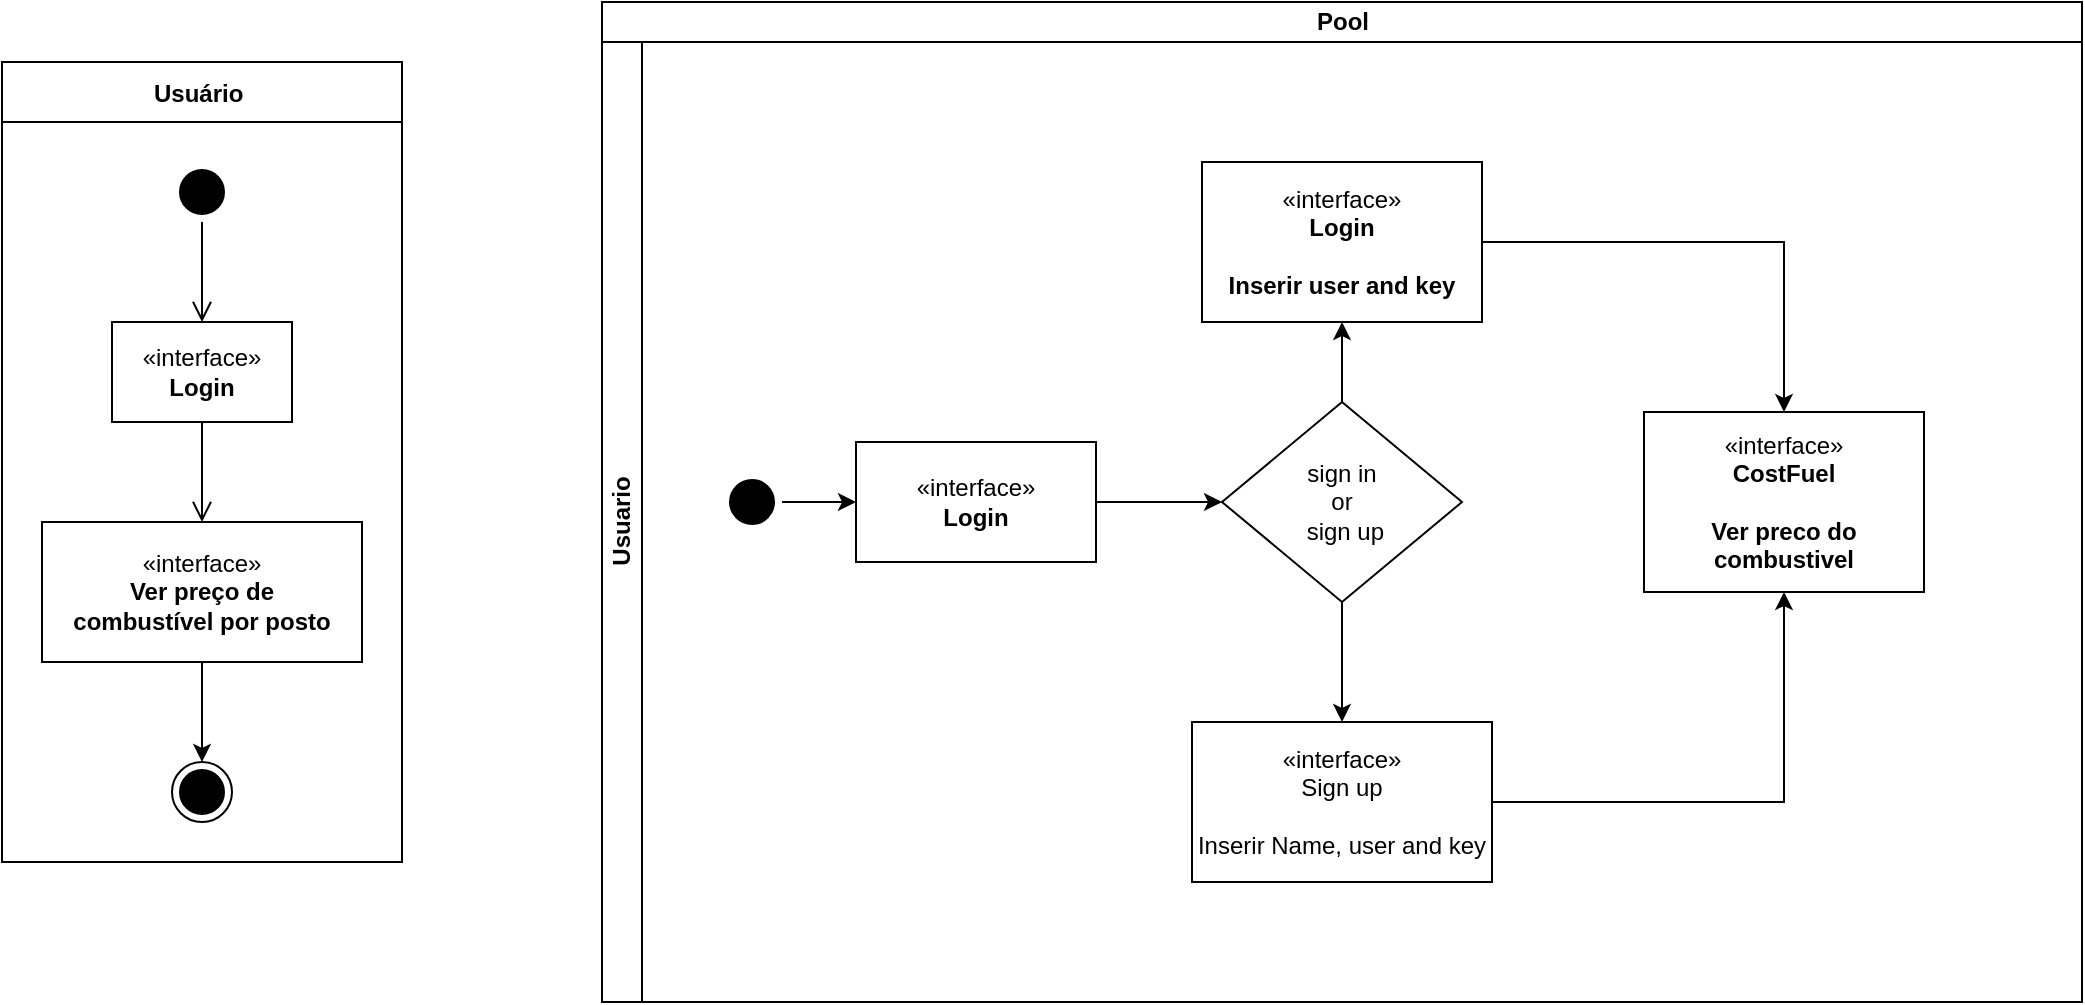 <mxfile version="22.0.0" type="github">
  <diagram name="Página-1" id="ivusaEOddsh8xRNSGZ1z">
    <mxGraphModel dx="1205" dy="723" grid="1" gridSize="10" guides="1" tooltips="1" connect="1" arrows="1" fold="1" page="1" pageScale="1" pageWidth="827" pageHeight="1169" math="0" shadow="0">
      <root>
        <mxCell id="0" />
        <mxCell id="1" parent="0" />
        <mxCell id="RDXMOY2Jux-BLi5t0OtC-64" value="Usuário " style="swimlane;startSize=30;horizontal=1;childLayout=treeLayout;horizontalTree=0;resizable=0;containerType=tree;fontSize=12;swimlaneLine=1;strokeColor=default;gradientColor=none;swimlaneFillColor=none;" parent="1" vertex="1">
          <mxGeometry x="280" y="120" width="200" height="400" as="geometry" />
        </mxCell>
        <mxCell id="RDXMOY2Jux-BLi5t0OtC-76" value="" style="ellipse;html=1;shape=endState;fillColor=#000000;strokeColor=#000000;" parent="RDXMOY2Jux-BLi5t0OtC-64" vertex="1">
          <mxGeometry x="85" y="350" width="30" height="30" as="geometry" />
        </mxCell>
        <mxCell id="RDXMOY2Jux-BLi5t0OtC-80" style="edgeStyle=orthogonalEdgeStyle;rounded=0;orthogonalLoop=1;jettySize=auto;html=1;entryX=0.5;entryY=0;entryDx=0;entryDy=0;exitX=0.5;exitY=1;exitDx=0;exitDy=0;" parent="RDXMOY2Jux-BLi5t0OtC-64" source="YtolC77suIB60v1CDVW3-40" target="RDXMOY2Jux-BLi5t0OtC-76" edge="1">
          <mxGeometry relative="1" as="geometry" />
        </mxCell>
        <mxCell id="RDXMOY2Jux-BLi5t0OtC-77" value="«interface»&lt;br&gt;&lt;b&gt;Login&lt;/b&gt;" style="html=1;whiteSpace=wrap;" parent="RDXMOY2Jux-BLi5t0OtC-64" vertex="1">
          <mxGeometry x="55" y="130" width="90" height="50" as="geometry" />
        </mxCell>
        <mxCell id="RDXMOY2Jux-BLi5t0OtC-78" value="" style="ellipse;html=1;shape=startState;fillColor=#000000;strokeColor=#000000;" parent="RDXMOY2Jux-BLi5t0OtC-64" vertex="1">
          <mxGeometry x="85" y="50" width="30" height="30" as="geometry" />
        </mxCell>
        <mxCell id="RDXMOY2Jux-BLi5t0OtC-79" value="" style="edgeStyle=orthogonalEdgeStyle;html=1;verticalAlign=bottom;endArrow=open;endSize=8;strokeColor=#000000;rounded=0;entryX=0.5;entryY=0;entryDx=0;entryDy=0;" parent="RDXMOY2Jux-BLi5t0OtC-64" source="RDXMOY2Jux-BLi5t0OtC-78" edge="1" target="RDXMOY2Jux-BLi5t0OtC-77">
          <mxGeometry relative="1" as="geometry">
            <mxPoint x="-180.5" y="140" as="targetPoint" />
          </mxGeometry>
        </mxCell>
        <mxCell id="YtolC77suIB60v1CDVW3-39" value="" style="edgeStyle=orthogonalEdgeStyle;html=1;verticalAlign=bottom;endArrow=open;endSize=8;strokeColor=#000000;rounded=0;entryX=0.5;entryY=0;entryDx=0;entryDy=0;" edge="1" target="YtolC77suIB60v1CDVW3-40" source="RDXMOY2Jux-BLi5t0OtC-77" parent="RDXMOY2Jux-BLi5t0OtC-64">
          <mxGeometry relative="1" as="geometry">
            <mxPoint x="149.5" y="520" as="targetPoint" />
            <mxPoint x="158.5" y="460" as="sourcePoint" />
          </mxGeometry>
        </mxCell>
        <mxCell id="YtolC77suIB60v1CDVW3-40" value="«interface»&lt;br&gt;&lt;b&gt;Ver preço de combustível&amp;nbsp;por posto&lt;/b&gt;" style="html=1;whiteSpace=wrap;" vertex="1" parent="RDXMOY2Jux-BLi5t0OtC-64">
          <mxGeometry x="20" y="230" width="160" height="70" as="geometry" />
        </mxCell>
        <mxCell id="YtolC77suIB60v1CDVW3-90" value="Pool" style="swimlane;childLayout=stackLayout;resizeParent=1;resizeParentMax=0;horizontal=1;startSize=20;horizontalStack=0;html=1;" vertex="1" parent="1">
          <mxGeometry x="580" y="90" width="740" height="500" as="geometry">
            <mxRectangle x="620" y="360" width="70" height="30" as="alternateBounds" />
          </mxGeometry>
        </mxCell>
        <mxCell id="YtolC77suIB60v1CDVW3-91" value="Usuario" style="swimlane;startSize=20;horizontal=0;html=1;" vertex="1" parent="YtolC77suIB60v1CDVW3-90">
          <mxGeometry y="20" width="740" height="480" as="geometry">
            <mxRectangle y="20" width="480" height="30" as="alternateBounds" />
          </mxGeometry>
        </mxCell>
        <mxCell id="YtolC77suIB60v1CDVW3-125" value="" style="edgeStyle=orthogonalEdgeStyle;rounded=0;orthogonalLoop=1;jettySize=auto;html=1;" edge="1" parent="YtolC77suIB60v1CDVW3-91" source="YtolC77suIB60v1CDVW3-123" target="YtolC77suIB60v1CDVW3-124">
          <mxGeometry relative="1" as="geometry" />
        </mxCell>
        <mxCell id="YtolC77suIB60v1CDVW3-123" value="" style="ellipse;html=1;shape=startState;fillColor=#000000;strokeColor=#000000;" vertex="1" parent="YtolC77suIB60v1CDVW3-91">
          <mxGeometry x="60" y="215" width="30" height="30" as="geometry" />
        </mxCell>
        <mxCell id="YtolC77suIB60v1CDVW3-127" value="" style="edgeStyle=orthogonalEdgeStyle;rounded=0;orthogonalLoop=1;jettySize=auto;html=1;" edge="1" parent="YtolC77suIB60v1CDVW3-91" source="YtolC77suIB60v1CDVW3-124" target="YtolC77suIB60v1CDVW3-126">
          <mxGeometry relative="1" as="geometry" />
        </mxCell>
        <mxCell id="YtolC77suIB60v1CDVW3-124" value="«interface»&lt;br style=&quot;border-color: var(--border-color);&quot;&gt;&lt;b style=&quot;border-color: var(--border-color);&quot;&gt;Login&lt;/b&gt;" style="whiteSpace=wrap;html=1;fillColor=none;strokeColor=#000000;" vertex="1" parent="YtolC77suIB60v1CDVW3-91">
          <mxGeometry x="127" y="200" width="120" height="60" as="geometry" />
        </mxCell>
        <mxCell id="YtolC77suIB60v1CDVW3-131" value="" style="edgeStyle=orthogonalEdgeStyle;rounded=0;orthogonalLoop=1;jettySize=auto;html=1;" edge="1" parent="YtolC77suIB60v1CDVW3-91" source="YtolC77suIB60v1CDVW3-126" target="YtolC77suIB60v1CDVW3-130">
          <mxGeometry relative="1" as="geometry" />
        </mxCell>
        <mxCell id="YtolC77suIB60v1CDVW3-133" value="" style="edgeStyle=orthogonalEdgeStyle;rounded=0;orthogonalLoop=1;jettySize=auto;html=1;" edge="1" parent="YtolC77suIB60v1CDVW3-91" source="YtolC77suIB60v1CDVW3-126" target="YtolC77suIB60v1CDVW3-132">
          <mxGeometry relative="1" as="geometry" />
        </mxCell>
        <mxCell id="YtolC77suIB60v1CDVW3-126" value="sign in &lt;br&gt;or&lt;br&gt;&amp;nbsp;sign up" style="rhombus;whiteSpace=wrap;html=1;fillColor=none;strokeColor=#000000;" vertex="1" parent="YtolC77suIB60v1CDVW3-91">
          <mxGeometry x="310" y="180" width="120" height="100" as="geometry" />
        </mxCell>
        <mxCell id="YtolC77suIB60v1CDVW3-136" style="edgeStyle=orthogonalEdgeStyle;rounded=0;orthogonalLoop=1;jettySize=auto;html=1;entryX=0.5;entryY=0;entryDx=0;entryDy=0;" edge="1" parent="YtolC77suIB60v1CDVW3-91" source="YtolC77suIB60v1CDVW3-130" target="YtolC77suIB60v1CDVW3-134">
          <mxGeometry relative="1" as="geometry" />
        </mxCell>
        <mxCell id="YtolC77suIB60v1CDVW3-130" value="«interface»&lt;br style=&quot;border-color: var(--border-color);&quot;&gt;&lt;b style=&quot;border-color: var(--border-color);&quot;&gt;Login&lt;br&gt;&lt;br&gt;Inserir user and key&lt;br&gt;&lt;/b&gt;" style="whiteSpace=wrap;html=1;fillColor=none;strokeColor=#000000;" vertex="1" parent="YtolC77suIB60v1CDVW3-91">
          <mxGeometry x="300" y="60" width="140" height="80" as="geometry" />
        </mxCell>
        <mxCell id="YtolC77suIB60v1CDVW3-135" value="" style="edgeStyle=orthogonalEdgeStyle;rounded=0;orthogonalLoop=1;jettySize=auto;html=1;" edge="1" parent="YtolC77suIB60v1CDVW3-91" source="YtolC77suIB60v1CDVW3-132" target="YtolC77suIB60v1CDVW3-134">
          <mxGeometry relative="1" as="geometry" />
        </mxCell>
        <mxCell id="YtolC77suIB60v1CDVW3-132" value="«interface»&lt;br&gt;Sign up&lt;br&gt;&lt;br&gt;Inserir Name, user and key" style="whiteSpace=wrap;html=1;fillColor=none;strokeColor=#000000;" vertex="1" parent="YtolC77suIB60v1CDVW3-91">
          <mxGeometry x="295" y="340" width="150" height="80" as="geometry" />
        </mxCell>
        <mxCell id="YtolC77suIB60v1CDVW3-134" value="«interface»&lt;br style=&quot;border-color: var(--border-color);&quot;&gt;&lt;b style=&quot;border-color: var(--border-color);&quot;&gt;CostFuel&lt;br&gt;&lt;br&gt;Ver preco do combustivel&lt;br&gt;&lt;/b&gt;" style="whiteSpace=wrap;html=1;fillColor=none;strokeColor=#000000;" vertex="1" parent="YtolC77suIB60v1CDVW3-91">
          <mxGeometry x="521" y="185" width="140" height="90" as="geometry" />
        </mxCell>
      </root>
    </mxGraphModel>
  </diagram>
</mxfile>
